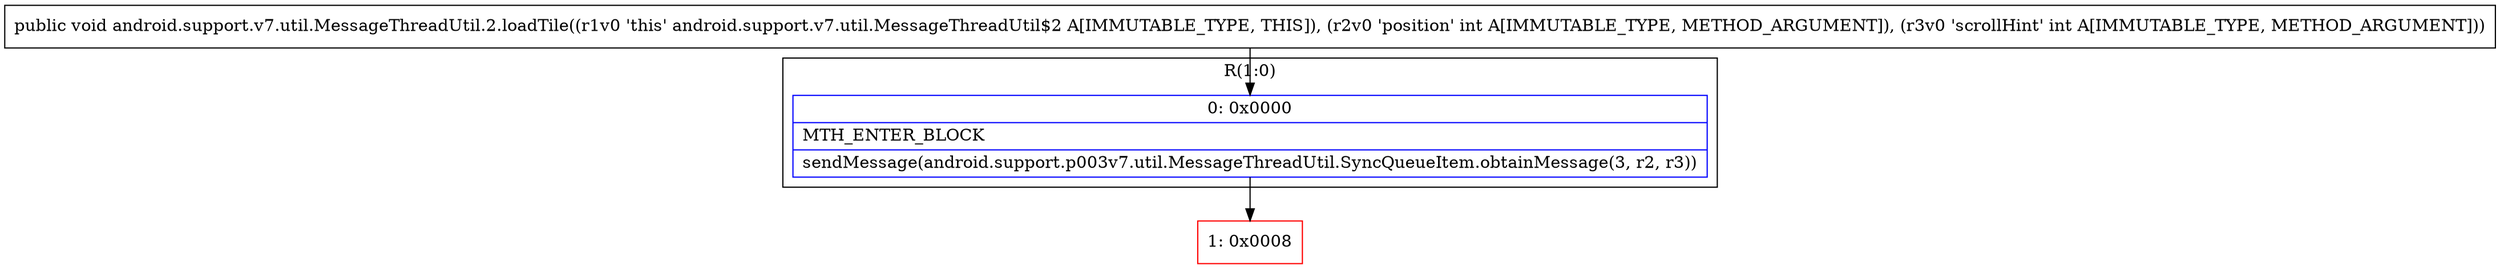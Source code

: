 digraph "CFG forandroid.support.v7.util.MessageThreadUtil.2.loadTile(II)V" {
subgraph cluster_Region_67716668 {
label = "R(1:0)";
node [shape=record,color=blue];
Node_0 [shape=record,label="{0\:\ 0x0000|MTH_ENTER_BLOCK\l|sendMessage(android.support.p003v7.util.MessageThreadUtil.SyncQueueItem.obtainMessage(3, r2, r3))\l}"];
}
Node_1 [shape=record,color=red,label="{1\:\ 0x0008}"];
MethodNode[shape=record,label="{public void android.support.v7.util.MessageThreadUtil.2.loadTile((r1v0 'this' android.support.v7.util.MessageThreadUtil$2 A[IMMUTABLE_TYPE, THIS]), (r2v0 'position' int A[IMMUTABLE_TYPE, METHOD_ARGUMENT]), (r3v0 'scrollHint' int A[IMMUTABLE_TYPE, METHOD_ARGUMENT])) }"];
MethodNode -> Node_0;
Node_0 -> Node_1;
}

